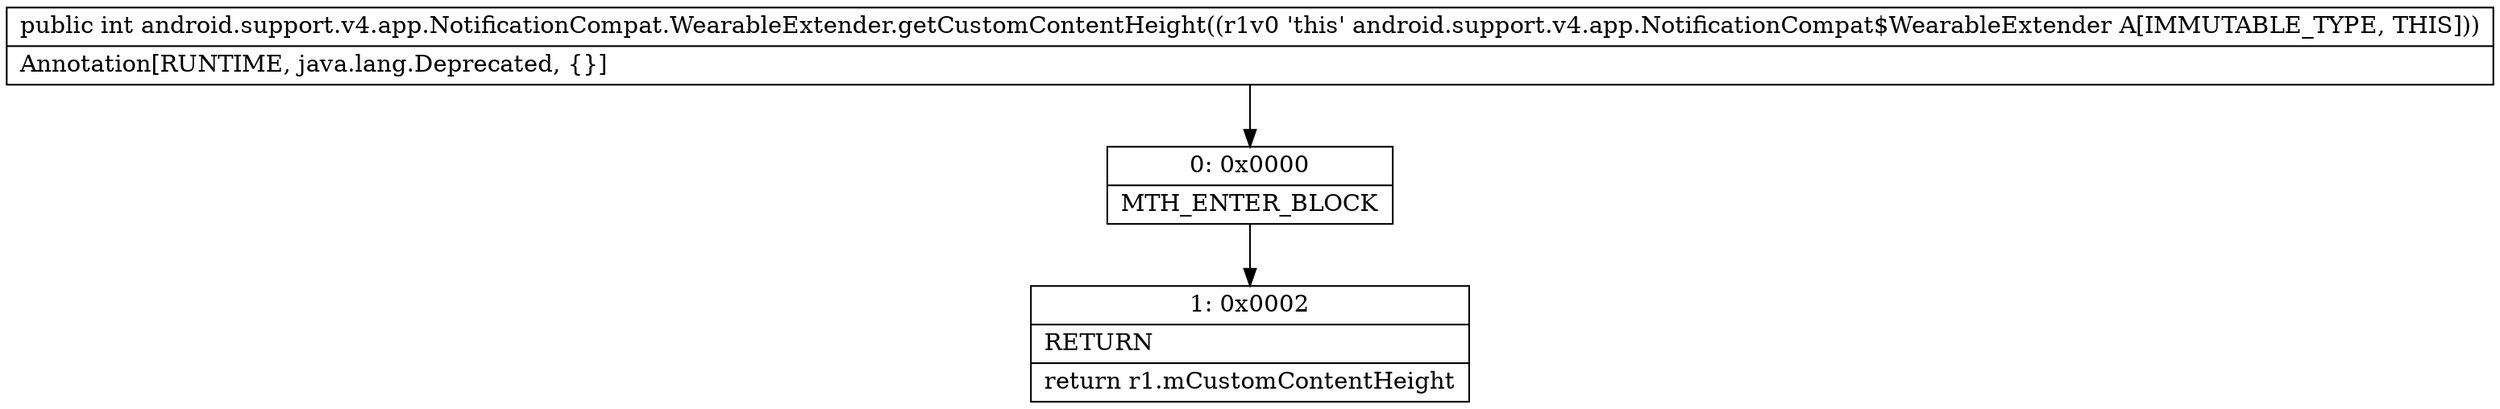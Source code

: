 digraph "CFG forandroid.support.v4.app.NotificationCompat.WearableExtender.getCustomContentHeight()I" {
Node_0 [shape=record,label="{0\:\ 0x0000|MTH_ENTER_BLOCK\l}"];
Node_1 [shape=record,label="{1\:\ 0x0002|RETURN\l|return r1.mCustomContentHeight\l}"];
MethodNode[shape=record,label="{public int android.support.v4.app.NotificationCompat.WearableExtender.getCustomContentHeight((r1v0 'this' android.support.v4.app.NotificationCompat$WearableExtender A[IMMUTABLE_TYPE, THIS]))  | Annotation[RUNTIME, java.lang.Deprecated, \{\}]\l}"];
MethodNode -> Node_0;
Node_0 -> Node_1;
}


